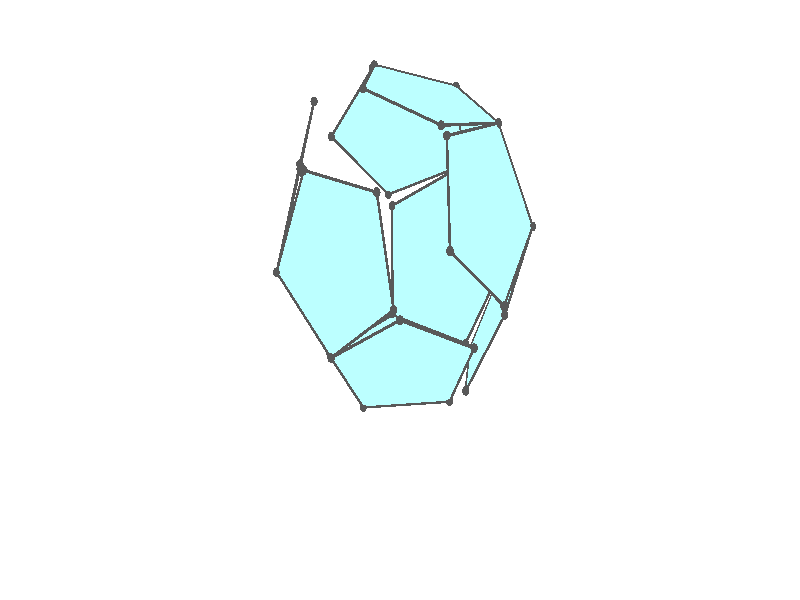 #version 3.7;
global_settings{assumed_gamma 1.0}
camera{perspective location <18.750000000000000000000000, 10.825317547305481014063844, 12.499999999999996447286321> right <0.133333333333333331482962, -0.230940107675850353485814, -0.000000000000000000000000> up <-0.064951905283832905846353, -0.037499999999999998612221, 0.129903810567665811692706> direction <0.750000000000000111022302, 0.433012701892219298294151, 0.499999999999999944488849> sky <-0.433012701892219298294151, -0.249999999999999944488849, 0.866025403784438707610605> look_at <18.000000000000000000000000, 10.392304845413262270881205, 11.999999999999996447286321>}
light_source{<18.750000000000000000000000, 10.825317547305481014063844, 12.499999999999996447286321> rgb<1.0,1.0,1.0>}
background{rgb<1,1,1>}
union{union{object{union{sphere{<0.187592474085079868872938, 0.577350269189625620036566, -0.462426939134949033238797>,0.029999999999999998889777}sphere{<-0.491123473188422809965203, 0.356822089773089878850243, -0.462426939134949033238797>,0.029999999999999998889777}sphere{<-0.491123473188422865476355, -0.356822089773089767827940, -0.462426939134949033238797>,0.029999999999999998889777}sphere{<0.187592474085079730095060, -0.577350269189625620036566, -0.462426939134949033238797>,0.029999999999999998889777}sphere{<0.607061998206686048717984, -0.000000000000000148687307, -0.462426939134949033238797>,0.029999999999999998889777}} pigment{rgb<0.1,0.1,0.1>}}object{union{cylinder{<0.187592474085079868872938, 0.577350269189625620036566, -0.462426939134949033238797>,<-0.491123473188422809965203, 0.356822089773089878850243, -0.462426939134949033238797>,0.010000000000000000208167}cylinder{<-0.491123473188422809965203, 0.356822089773089878850243, -0.462426939134949033238797>,<-0.491123473188422865476355, -0.356822089773089767827940, -0.462426939134949033238797>,0.010000000000000000208167}cylinder{<-0.491123473188422865476355, -0.356822089773089767827940, -0.462426939134949033238797>,<0.187592474085079730095060, -0.577350269189625620036566, -0.462426939134949033238797>,0.010000000000000000208167}cylinder{<0.187592474085079730095060, -0.577350269189625620036566, -0.462426939134949033238797>,<0.607061998206686048717984, -0.000000000000000148687307, -0.462426939134949033238797>,0.010000000000000000208167}cylinder{<0.607061998206686048717984, -0.000000000000000148687307, -0.462426939134949033238797>,<0.187592474085079868872938, 0.577350269189625620036566, -0.462426939134949033238797>,0.010000000000000000208167}} pigment{rgb<0.1,0.1,0.1>}}object{polygon{5.000000000000000000000000,<0.187592474085079868872938, 0.577350269189625620036566, -0.462426939134949033238797>,<-0.491123473188422809965203, 0.356822089773089878850243, -0.462426939134949033238797>,<-0.491123473188422865476355, -0.356822089773089767827940, -0.462426939134949033238797>,<0.187592474085079730095060, -0.577350269189625620036566, -0.462426939134949033238797>,<0.607061998206686048717984, -0.000000000000000148687307, -0.462426939134949033238797>} pigment{rgbft<0.5,1.0,1.0,0.1,0.1>}}}union{object{union{sphere{<1.039738336536490947992206, -0.041769939945131617786700, 0.103554044085010565900973>,0.029999999999999998889777}sphere{<0.887677495630553092809123, -0.644935451728890107858660, 0.453349528701029291788416>,0.029999999999999998889777}sphere{<0.361022389262988185887338, -0.975942298907846561561996, 0.103554044085010371611943>,0.029999999999999998889777}sphere{<0.187592474085079785606212, -0.577350269189625509014263, -0.462426939134948866705344>,0.029999999999999998889777}sphere{<0.607061998206686048717984, -0.000000000000000166533454, -0.462426939134948866705344>,0.029999999999999998889777}} pigment{rgb<0.1,0.1,0.1>}}object{union{cylinder{<1.039738336536490947992206, -0.041769939945131617786700, 0.103554044085010565900973>,<0.887677495630553092809123, -0.644935451728890107858660, 0.453349528701029291788416>,0.010000000000000000208167}cylinder{<0.887677495630553092809123, -0.644935451728890107858660, 0.453349528701029291788416>,<0.361022389262988185887338, -0.975942298907846561561996, 0.103554044085010371611943>,0.010000000000000000208167}cylinder{<0.361022389262988185887338, -0.975942298907846561561996, 0.103554044085010371611943>,<0.187592474085079785606212, -0.577350269189625509014263, -0.462426939134948866705344>,0.010000000000000000208167}cylinder{<0.187592474085079785606212, -0.577350269189625509014263, -0.462426939134948866705344>,<0.607061998206686048717984, -0.000000000000000166533454, -0.462426939134948866705344>,0.010000000000000000208167}cylinder{<0.607061998206686048717984, -0.000000000000000166533454, -0.462426939134948866705344>,<1.039738336536490947992206, -0.041769939945131617786700, 0.103554044085010565900973>,0.010000000000000000208167}} pigment{rgb<0.1,0.1,0.1>}}object{polygon{5.000000000000000000000000,<1.039738336536490947992206, -0.041769939945131617786700, 0.103554044085010565900973>,<0.887677495630553092809123, -0.644935451728890107858660, 0.453349528701029291788416>,<0.361022389262988185887338, -0.975942298907846561561996, 0.103554044085010371611943>,<0.187592474085079785606212, -0.577350269189625509014263, -0.462426939134948866705344>,<0.607061998206686048717984, -0.000000000000000166533454, -0.462426939134948866705344>} pigment{rgbft<0.5,1.0,1.0,0.1,0.1>}}}union{object{union{sphere{<1.039738336536490725947601, -0.041769939945131784320154, 0.103554044085010565900973>,0.029999999999999998889777}sphere{<0.887677495630553092809123, -0.644935451728890107858660, 0.453349528701029180766113>,0.029999999999999998889777}sphere{<0.723590518389215286987337, -0.474088799282944228785652, 1.126532193546132543104932>,0.029999999999999998889777}sphere{<0.774240030248775967791630, 0.234665750576548981509717, 1.192786476441616505539400>,0.029999999999999998889777}sphere{<0.969630127332913094306832, 0.501853499624901999709436, 0.560551210326173277032069>,0.029999999999999998889777}} pigment{rgb<0.1,0.1,0.1>}}object{union{cylinder{<1.039738336536490725947601, -0.041769939945131784320154, 0.103554044085010565900973>,<0.887677495630553092809123, -0.644935451728890107858660, 0.453349528701029180766113>,0.010000000000000000208167}cylinder{<0.887677495630553092809123, -0.644935451728890107858660, 0.453349528701029180766113>,<0.723590518389215286987337, -0.474088799282944228785652, 1.126532193546132543104932>,0.010000000000000000208167}cylinder{<0.723590518389215286987337, -0.474088799282944228785652, 1.126532193546132543104932>,<0.774240030248775967791630, 0.234665750576548981509717, 1.192786476441616505539400>,0.010000000000000000208167}cylinder{<0.774240030248775967791630, 0.234665750576548981509717, 1.192786476441616505539400>,<0.969630127332913094306832, 0.501853499624901999709436, 0.560551210326173277032069>,0.010000000000000000208167}cylinder{<0.969630127332913094306832, 0.501853499624901999709436, 0.560551210326173277032069>,<1.039738336536490725947601, -0.041769939945131784320154, 0.103554044085010565900973>,0.010000000000000000208167}} pigment{rgb<0.1,0.1,0.1>}}object{polygon{5.000000000000000000000000,<1.039738336536490725947601, -0.041769939945131784320154, 0.103554044085010565900973>,<0.887677495630553092809123, -0.644935451728890107858660, 0.453349528701029180766113>,<0.723590518389215286987337, -0.474088799282944228785652, 1.126532193546132543104932>,<0.774240030248775967791630, 0.234665750576548981509717, 1.192786476441616505539400>,<0.969630127332913094306832, 0.501853499624901999709436, 0.560551210326173277032069>} pigment{rgbft<0.5,1.0,1.0,0.1,0.1>}}}union{object{union{sphere{<0.674487009011434324179390, -0.541673981822208827630050, 1.126532193546132543104932>,0.029999999999999998889777}sphere{<0.887677495630553092809123, -0.644935451728890107858660, 0.453349528701029402810718>,0.029999999999999998889777}sphere{<0.361022389262988352420791, -0.975942298907846672584299, 0.103554044085010343856368>,0.029999999999999998889777}sphere{<-0.177658853439976865962180, -1.077254311066702552324159, 0.560551210326172721920557>,0.029999999999999998889777}sphere{<0.016072935835124257941686, -0.808861730870561790318618, 1.192786476441616283494795>,0.029999999999999998889777}} pigment{rgb<0.1,0.1,0.1>}}object{union{cylinder{<0.674487009011434324179390, -0.541673981822208827630050, 1.126532193546132543104932>,<0.887677495630553092809123, -0.644935451728890107858660, 0.453349528701029402810718>,0.010000000000000000208167}cylinder{<0.887677495630553092809123, -0.644935451728890107858660, 0.453349528701029402810718>,<0.361022389262988352420791, -0.975942298907846672584299, 0.103554044085010343856368>,0.010000000000000000208167}cylinder{<0.361022389262988352420791, -0.975942298907846672584299, 0.103554044085010343856368>,<-0.177658853439976865962180, -1.077254311066702552324159, 0.560551210326172721920557>,0.010000000000000000208167}cylinder{<-0.177658853439976865962180, -1.077254311066702552324159, 0.560551210326172721920557>,<0.016072935835124257941686, -0.808861730870561790318618, 1.192786476441616283494795>,0.010000000000000000208167}cylinder{<0.016072935835124257941686, -0.808861730870561790318618, 1.192786476441616283494795>,<0.674487009011434324179390, -0.541673981822208827630050, 1.126532193546132543104932>,0.010000000000000000208167}} pigment{rgb<0.1,0.1,0.1>}}object{polygon{5.000000000000000000000000,<0.674487009011434324179390, -0.541673981822208827630050, 1.126532193546132543104932>,<0.887677495630553092809123, -0.644935451728890107858660, 0.453349528701029402810718>,<0.361022389262988352420791, -0.975942298907846672584299, 0.103554044085010343856368>,<-0.177658853439976865962180, -1.077254311066702552324159, 0.560551210326172721920557>,<0.016072935835124257941686, -0.808861730870561790318618, 1.192786476441616283494795>} pigment{rgbft<0.5,1.0,1.0,0.1,0.1>}}}union{object{union{sphere{<-0.765964717412708884225481, -0.733364961305838503058396, 0.169808326980494361801988>,0.029999999999999998889777}sphere{<-0.228308365299537380233019, -1.072364681380016726564008, 0.494296927430689092552996>,0.029999999999999998889777}sphere{<0.361022389262988241398489, -0.975942298907846672584299, 0.103554044085010385489731>,0.029999999999999998889777}sphere{<0.187592474085079813361787, -0.577350269189625509014263, -0.462426939134948922216495>,0.029999999999999998889777}sphere{<-0.508923862723404618613188, -0.427429229651126507683045, -0.421479540405289176963066>,0.029999999999999998889777}} pigment{rgb<0.1,0.1,0.1>}}object{union{cylinder{<-0.765964717412708884225481, -0.733364961305838503058396, 0.169808326980494361801988>,<-0.228308365299537380233019, -1.072364681380016726564008, 0.494296927430689092552996>,0.010000000000000000208167}cylinder{<-0.228308365299537380233019, -1.072364681380016726564008, 0.494296927430689092552996>,<0.361022389262988241398489, -0.975942298907846672584299, 0.103554044085010385489731>,0.010000000000000000208167}cylinder{<0.361022389262988241398489, -0.975942298907846672584299, 0.103554044085010385489731>,<0.187592474085079813361787, -0.577350269189625509014263, -0.462426939134948922216495>,0.010000000000000000208167}cylinder{<0.187592474085079813361787, -0.577350269189625509014263, -0.462426939134948922216495>,<-0.508923862723404618613188, -0.427429229651126507683045, -0.421479540405289176963066>,0.010000000000000000208167}cylinder{<-0.508923862723404618613188, -0.427429229651126507683045, -0.421479540405289176963066>,<-0.765964717412708884225481, -0.733364961305838503058396, 0.169808326980494361801988>,0.010000000000000000208167}} pigment{rgb<0.1,0.1,0.1>}}object{polygon{5.000000000000000000000000,<-0.765964717412708884225481, -0.733364961305838503058396, 0.169808326980494361801988>,<-0.228308365299537380233019, -1.072364681380016726564008, 0.494296927430689092552996>,<0.361022389262988241398489, -0.975942298907846672584299, 0.103554044085010385489731>,<0.187592474085079813361787, -0.577350269189625509014263, -0.462426939134948922216495>,<-0.508923862723404618613188, -0.427429229651126507683045, -0.421479540405289176963066>} pigment{rgbft<0.5,1.0,1.0,0.1,0.1>}}}union{object{union{sphere{<1.039738336536490947992206, -0.041769939945131617786700, 0.103554044085010565900973>,0.029999999999999998889777}sphere{<0.949328253235720675995424, 0.548513069256719498767438, 0.494296927430689259086449>,0.029999999999999998889777}sphere{<0.460775410500330107055333, 0.955097971870161877028238, 0.169808326980494417313139>,0.029999999999999998889777}sphere{<0.249243231690247063481181, 0.616098251795984097611836, -0.421479540405289010429613>,0.029999999999999998889777}sphere{<0.607061998206686048717984, -0.000000000000000159594560, -0.462426939134948977727646>,0.029999999999999998889777}} pigment{rgb<0.1,0.1,0.1>}}object{union{cylinder{<1.039738336536490947992206, -0.041769939945131617786700, 0.103554044085010565900973>,<0.949328253235720675995424, 0.548513069256719498767438, 0.494296927430689259086449>,0.010000000000000000208167}cylinder{<0.949328253235720675995424, 0.548513069256719498767438, 0.494296927430689259086449>,<0.460775410500330107055333, 0.955097971870161877028238, 0.169808326980494417313139>,0.010000000000000000208167}cylinder{<0.460775410500330107055333, 0.955097971870161877028238, 0.169808326980494417313139>,<0.249243231690247063481181, 0.616098251795984097611836, -0.421479540405289010429613>,0.010000000000000000208167}cylinder{<0.249243231690247063481181, 0.616098251795984097611836, -0.421479540405289010429613>,<0.607061998206686048717984, -0.000000000000000159594560, -0.462426939134948977727646>,0.010000000000000000208167}cylinder{<0.607061998206686048717984, -0.000000000000000159594560, -0.462426939134948977727646>,<1.039738336536490947992206, -0.041769939945131617786700, 0.103554044085010565900973>,0.010000000000000000208167}} pigment{rgb<0.1,0.1,0.1>}}object{polygon{5.000000000000000000000000,<1.039738336536490947992206, -0.041769939945131617786700, 0.103554044085010565900973>,<0.949328253235720675995424, 0.548513069256719498767438, 0.494296927430689259086449>,<0.460775410500330107055333, 0.955097971870161877028238, 0.169808326980494417313139>,<0.249243231690247063481181, 0.616098251795984097611836, -0.421479540405289010429613>,<0.607061998206686048717984, -0.000000000000000159594560, -0.462426939134948977727646>} pigment{rgbft<0.5,1.0,1.0,0.1,0.1>}}}union{object{union{sphere{<-0.865717738650050083748511, 0.577350269189625620036566, 0.103554044085010316100792>,0.029999999999999998889777}sphere{<-0.491123473188422809965203, 0.356822089773089823339092, -0.462426939134949033238797>,0.029999999999999998889777}sphere{<-0.491123473188422809965203, -0.356822089773089823339092, -0.462426939134949144261100>,0.029999999999999998889777}sphere{<-0.865717738650050083748511, -0.577350269189625620036566, 0.103554044085010260589641>,0.029999999999999998889777}sphere{<-1.097229726696136609120913, -0.000000000000000076165720, 0.453349528701029125254962>,0.029999999999999998889777}} pigment{rgb<0.1,0.1,0.1>}}object{union{cylinder{<-0.865717738650050083748511, 0.577350269189625620036566, 0.103554044085010316100792>,<-0.491123473188422809965203, 0.356822089773089823339092, -0.462426939134949033238797>,0.010000000000000000208167}cylinder{<-0.491123473188422809965203, 0.356822089773089823339092, -0.462426939134949033238797>,<-0.491123473188422809965203, -0.356822089773089823339092, -0.462426939134949144261100>,0.010000000000000000208167}cylinder{<-0.491123473188422809965203, -0.356822089773089823339092, -0.462426939134949144261100>,<-0.865717738650050083748511, -0.577350269189625620036566, 0.103554044085010260589641>,0.010000000000000000208167}cylinder{<-0.865717738650050083748511, -0.577350269189625620036566, 0.103554044085010260589641>,<-1.097229726696136609120913, -0.000000000000000076165720, 0.453349528701029125254962>,0.010000000000000000208167}cylinder{<-1.097229726696136609120913, -0.000000000000000076165720, 0.453349528701029125254962>,<-0.865717738650050083748511, 0.577350269189625620036566, 0.103554044085010316100792>,0.010000000000000000208167}} pigment{rgb<0.1,0.1,0.1>}}object{polygon{5.000000000000000000000000,<-0.865717738650050083748511, 0.577350269189625620036566, 0.103554044085010316100792>,<-0.491123473188422809965203, 0.356822089773089823339092, -0.462426939134949033238797>,<-0.491123473188422809965203, -0.356822089773089823339092, -0.462426939134949144261100>,<-0.865717738650050083748511, -0.577350269189625620036566, 0.103554044085010260589641>,<-1.097229726696136609120913, -0.000000000000000076165720, 0.453349528701029125254962>} pigment{rgbft<0.5,1.0,1.0,0.1,0.1>}}}union{object{union{sphere{<-0.865717738650050194770813, 0.577350269189625509014263, 0.103554044085010343856368>,0.029999999999999998889777}sphere{<-0.489465165379387223687502, 0.975942298907846339517391, 0.560551210326173277032069>,0.029999999999999998889777}sphere{<-0.488440274789593731341597, 0.644935451728889774791753, 1.192786476441616727584005>,0.029999999999999998889777}sphere{<-0.864059430841014441959658, 0.041769939945131173697490, 1.126532193546132543104932>,0.029999999999999998889777}sphere{<-1.097229726696136831165518, -0.000000000000000111022302, 0.453349528701029069743811>,0.029999999999999998889777}} pigment{rgb<0.1,0.1,0.1>}}object{union{cylinder{<-0.865717738650050194770813, 0.577350269189625509014263, 0.103554044085010343856368>,<-0.489465165379387223687502, 0.975942298907846339517391, 0.560551210326173277032069>,0.010000000000000000208167}cylinder{<-0.489465165379387223687502, 0.975942298907846339517391, 0.560551210326173277032069>,<-0.488440274789593731341597, 0.644935451728889774791753, 1.192786476441616727584005>,0.010000000000000000208167}cylinder{<-0.488440274789593731341597, 0.644935451728889774791753, 1.192786476441616727584005>,<-0.864059430841014441959658, 0.041769939945131173697490, 1.126532193546132543104932>,0.010000000000000000208167}cylinder{<-0.864059430841014441959658, 0.041769939945131173697490, 1.126532193546132543104932>,<-1.097229726696136831165518, -0.000000000000000111022302, 0.453349528701029069743811>,0.010000000000000000208167}cylinder{<-1.097229726696136831165518, -0.000000000000000111022302, 0.453349528701029069743811>,<-0.865717738650050194770813, 0.577350269189625509014263, 0.103554044085010343856368>,0.010000000000000000208167}} pigment{rgb<0.1,0.1,0.1>}}object{polygon{5.000000000000000000000000,<-0.865717738650050194770813, 0.577350269189625509014263, 0.103554044085010343856368>,<-0.489465165379387223687502, 0.975942298907846339517391, 0.560551210326173277032069>,<-0.488440274789593731341597, 0.644935451728889774791753, 1.192786476441616727584005>,<-0.864059430841014441959658, 0.041769939945131173697490, 1.126532193546132543104932>,<-1.097229726696136831165518, -0.000000000000000111022302, 0.453349528701029069743811>} pigment{rgbft<0.5,1.0,1.0,0.1,0.1>}}}union{object{union{sphere{<-0.865717738650050305793116, 0.577350269189625397991961, 0.103554044085010510389822>,0.029999999999999998889777}sphere{<-0.489465165379387279198653, 0.975942298907846117472786, 0.560551210326173388054372>,0.029999999999999998889777}sphere{<0.161636321474887156846023, 1.072364681380016948608613, 0.284765799227828075856905>,0.029999999999999998889777}sphere{<0.187786597205758853945667, 0.733364961305839502259118, -0.342676124673474857829092>,0.029999999999999998889777}sphere{<-0.447153130431655554399839, 0.427429229651127284839163, -0.454671148512759915050196>,0.029999999999999998889777}} pigment{rgb<0.1,0.1,0.1>}}object{union{cylinder{<-0.865717738650050305793116, 0.577350269189625397991961, 0.103554044085010510389822>,<-0.489465165379387279198653, 0.975942298907846117472786, 0.560551210326173388054372>,0.010000000000000000208167}cylinder{<-0.489465165379387279198653, 0.975942298907846117472786, 0.560551210326173388054372>,<0.161636321474887156846023, 1.072364681380016948608613, 0.284765799227828075856905>,0.010000000000000000208167}cylinder{<0.161636321474887156846023, 1.072364681380016948608613, 0.284765799227828075856905>,<0.187786597205758853945667, 0.733364961305839502259118, -0.342676124673474857829092>,0.010000000000000000208167}cylinder{<0.187786597205758853945667, 0.733364961305839502259118, -0.342676124673474857829092>,<-0.447153130431655554399839, 0.427429229651127284839163, -0.454671148512759915050196>,0.010000000000000000208167}cylinder{<-0.447153130431655554399839, 0.427429229651127284839163, -0.454671148512759915050196>,<-0.865717738650050305793116, 0.577350269189625397991961, 0.103554044085010510389822>,0.010000000000000000208167}} pigment{rgb<0.1,0.1,0.1>}}object{polygon{5.000000000000000000000000,<-0.865717738650050305793116, 0.577350269189625397991961, 0.103554044085010510389822>,<-0.489465165379387279198653, 0.975942298907846117472786, 0.560551210326173388054372>,<0.161636321474887156846023, 1.072364681380016948608613, 0.284765799227828075856905>,<0.187786597205758853945667, 0.733364961305839502259118, -0.342676124673474857829092>,<-0.447153130431655554399839, 0.427429229651127284839163, -0.454671148512759915050196>} pigment{rgbft<0.5,1.0,1.0,0.1,0.1>}}}union{object{union{sphere{<0.188931462482133716296318, 1.077254311066702774368764, 0.363569214959641395790158>,0.029999999999999998889777}sphere{<-0.489465165379387390220955, 0.975942298907846339517391, 0.560551210326173277032069>,0.029999999999999998889777}sphere{<-0.488440274789593897875051, 0.644935451728889663769451, 1.192786476441616727584005>,0.029999999999999998889777}sphere{<0.190589770291169746663229, 0.541673981822208494563142, 1.386547364420763983616780>,0.029999999999999998889777}sphere{<0.609228526943661585768552, 0.808861730870562123385525, 0.874062912766794042340734>,0.029999999999999998889777}} pigment{rgb<0.1,0.1,0.1>}}object{union{cylinder{<0.188931462482133716296318, 1.077254311066702774368764, 0.363569214959641395790158>,<-0.489465165379387390220955, 0.975942298907846339517391, 0.560551210326173277032069>,0.010000000000000000208167}cylinder{<-0.489465165379387390220955, 0.975942298907846339517391, 0.560551210326173277032069>,<-0.488440274789593897875051, 0.644935451728889663769451, 1.192786476441616727584005>,0.010000000000000000208167}cylinder{<-0.488440274789593897875051, 0.644935451728889663769451, 1.192786476441616727584005>,<0.190589770291169746663229, 0.541673981822208494563142, 1.386547364420763983616780>,0.010000000000000000208167}cylinder{<0.190589770291169746663229, 0.541673981822208494563142, 1.386547364420763983616780>,<0.609228526943661585768552, 0.808861730870562123385525, 0.874062912766794042340734>,0.010000000000000000208167}cylinder{<0.609228526943661585768552, 0.808861730870562123385525, 0.874062912766794042340734>,<0.188931462482133716296318, 1.077254311066702774368764, 0.363569214959641395790158>,0.010000000000000000208167}} pigment{rgb<0.1,0.1,0.1>}}object{polygon{5.000000000000000000000000,<0.188931462482133716296318, 1.077254311066702774368764, 0.363569214959641395790158>,<-0.489465165379387390220955, 0.975942298907846339517391, 0.560551210326173277032069>,<-0.488440274789593897875051, 0.644935451728889663769451, 1.192786476441616727584005>,<0.190589770291169746663229, 0.541673981822208494563142, 1.386547364420763983616780>,<0.609228526943661585768552, 0.808861730870562123385525, 0.874062912766794042340734>} pigment{rgbft<0.5,1.0,1.0,0.1,0.1>}}}union{object{union{sphere{<0.190783893411848648469231, -0.234665750576549925199288, 1.506298178882237603914973>,0.029999999999999998889777}sphere{<0.163488752404601811463181, 0.474088799282943673674140, 1.427494763150423562336755>,0.029999999999999998889777}sphere{<-0.488440274789593731341597, 0.644935451728889885814056, 1.192786476441616727584005>,0.029999999999999998889777}sphere{<-0.864059430841014775026565, 0.041769939945131229208641, 1.126532193546132543104932>,0.029999999999999998889777}sphere{<-0.444275808912147684992533, -0.501853499624902998910159, 1.320293081525279577093102>,0.029999999999999998889777}} pigment{rgb<0.1,0.1,0.1>}}object{union{cylinder{<0.190783893411848648469231, -0.234665750576549925199288, 1.506298178882237603914973>,<0.163488752404601811463181, 0.474088799282943673674140, 1.427494763150423562336755>,0.010000000000000000208167}cylinder{<0.163488752404601811463181, 0.474088799282943673674140, 1.427494763150423562336755>,<-0.488440274789593731341597, 0.644935451728889885814056, 1.192786476441616727584005>,0.010000000000000000208167}cylinder{<-0.488440274789593731341597, 0.644935451728889885814056, 1.192786476441616727584005>,<-0.864059430841014775026565, 0.041769939945131229208641, 1.126532193546132543104932>,0.010000000000000000208167}cylinder{<-0.864059430841014775026565, 0.041769939945131229208641, 1.126532193546132543104932>,<-0.444275808912147684992533, -0.501853499624902998910159, 1.320293081525279577093102>,0.010000000000000000208167}cylinder{<-0.444275808912147684992533, -0.501853499624902998910159, 1.320293081525279577093102>,<0.190783893411848648469231, -0.234665750576549925199288, 1.506298178882237603914973>,0.010000000000000000208167}} pigment{rgb<0.1,0.1,0.1>}}object{polygon{5.000000000000000000000000,<0.190783893411848648469231, -0.234665750576549925199288, 1.506298178882237603914973>,<0.163488752404601811463181, 0.474088799282943673674140, 1.427494763150423562336755>,<-0.488440274789593731341597, 0.644935451728889885814056, 1.192786476441616727584005>,<-0.864059430841014775026565, 0.041769939945131229208641, 1.126532193546132543104932>,<-0.444275808912147684992533, -0.501853499624902998910159, 1.320293081525279577093102>} pigment{rgbft<0.5,1.0,1.0,0.1,0.1>}}}union{object{union{sphere{<-0.865597763963468325165707, -0.616098251795984097611836, 0.177564117602683702035193>,0.029999999999999998889777}sphere{<-0.489271042258707933303441, -0.955097971870161766005936, 0.680302024787647008352565>,0.029999999999999998889777}sphere{<-0.488320300103011750714188, -0.548513069256719831834346, 1.266796549959289697184772>,0.029999999999999998889777}sphere{<-0.864059430841014441959658, 0.041769939945131152880808, 1.126532193546132543104932>,0.029999999999999998889777}sphere{<-1.097229726696136831165518, -0.000000000000000104083409, 0.453349528701029236277265>,0.029999999999999998889777}} pigment{rgb<0.1,0.1,0.1>}}object{union{cylinder{<-0.865597763963468325165707, -0.616098251795984097611836, 0.177564117602683702035193>,<-0.489271042258707933303441, -0.955097971870161766005936, 0.680302024787647008352565>,0.010000000000000000208167}cylinder{<-0.489271042258707933303441, -0.955097971870161766005936, 0.680302024787647008352565>,<-0.488320300103011750714188, -0.548513069256719831834346, 1.266796549959289697184772>,0.010000000000000000208167}cylinder{<-0.488320300103011750714188, -0.548513069256719831834346, 1.266796549959289697184772>,<-0.864059430841014441959658, 0.041769939945131152880808, 1.126532193546132543104932>,0.010000000000000000208167}cylinder{<-0.864059430841014441959658, 0.041769939945131152880808, 1.126532193546132543104932>,<-1.097229726696136831165518, -0.000000000000000104083409, 0.453349528701029236277265>,0.010000000000000000208167}cylinder{<-1.097229726696136831165518, -0.000000000000000104083409, 0.453349528701029236277265>,<-0.865597763963468325165707, -0.616098251795984097611836, 0.177564117602683702035193>,0.010000000000000000208167}} pigment{rgb<0.1,0.1,0.1>}}object{polygon{5.000000000000000000000000,<-0.865597763963468325165707, -0.616098251795984097611836, 0.177564117602683702035193>,<-0.489271042258707933303441, -0.955097971870161766005936, 0.680302024787647008352565>,<-0.488320300103011750714188, -0.548513069256719831834346, 1.266796549959289697184772>,<-0.864059430841014441959658, 0.041769939945131152880808, 1.126532193546132543104932>,<-1.097229726696136831165518, -0.000000000000000104083409, 0.453349528701029236277265>} pigment{rgbft<0.5,1.0,1.0,0.1,0.1>}}}}
